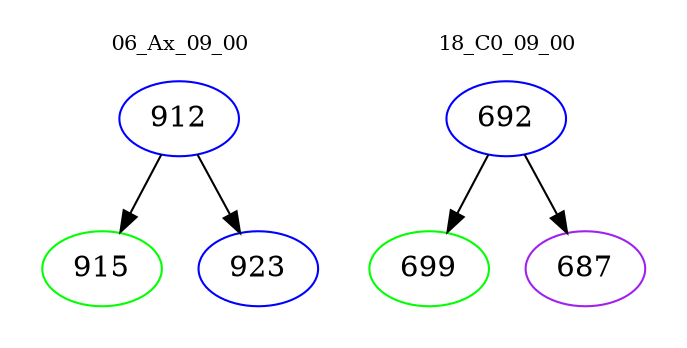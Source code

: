 digraph{
subgraph cluster_0 {
color = white
label = "06_Ax_09_00";
fontsize=10;
T0_912 [label="912", color="blue"]
T0_912 -> T0_915 [color="black"]
T0_915 [label="915", color="green"]
T0_912 -> T0_923 [color="black"]
T0_923 [label="923", color="blue"]
}
subgraph cluster_1 {
color = white
label = "18_C0_09_00";
fontsize=10;
T1_692 [label="692", color="blue"]
T1_692 -> T1_699 [color="black"]
T1_699 [label="699", color="green"]
T1_692 -> T1_687 [color="black"]
T1_687 [label="687", color="purple"]
}
}
